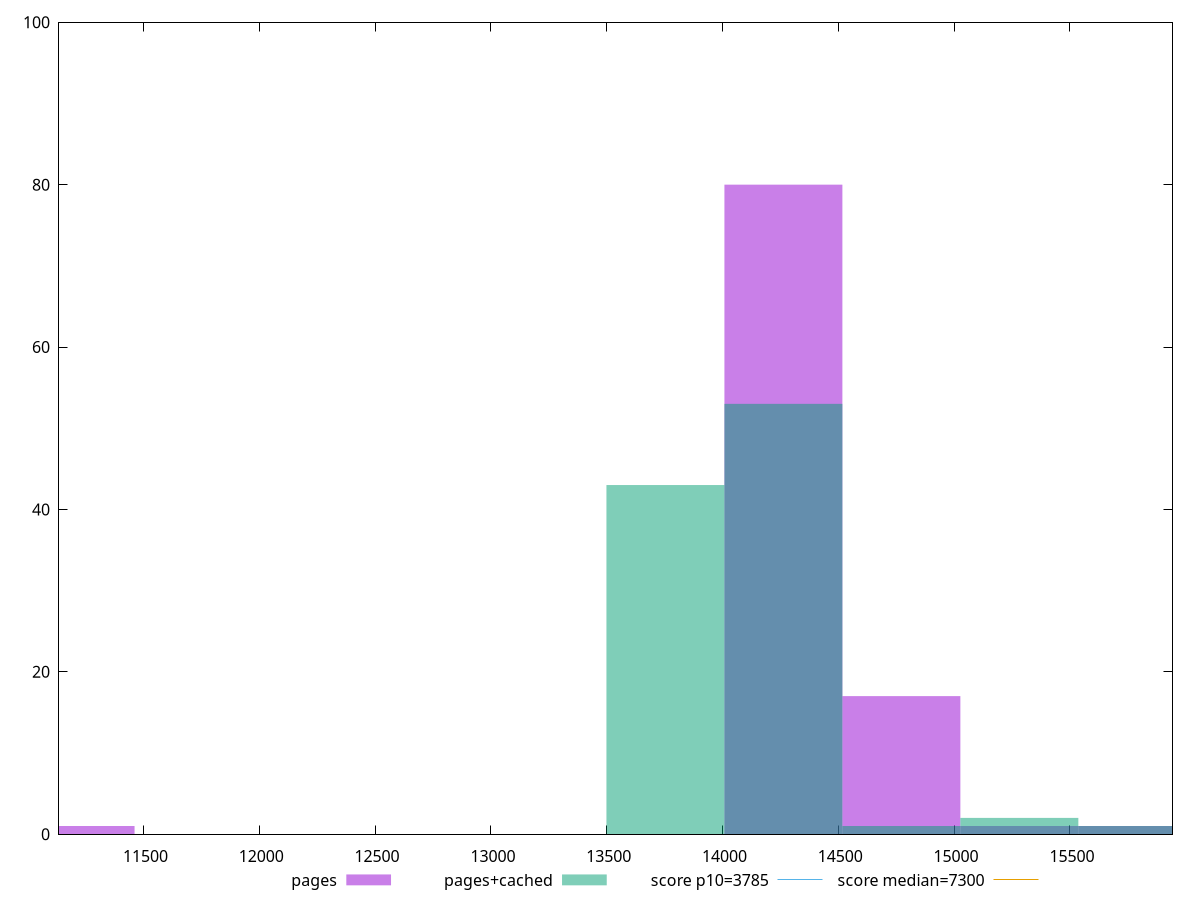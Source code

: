 reset

$pages <<EOF
15281.78568913201 1
15791.178545436409 1
14262.99997652321 80
14772.392832827609 17
11206.642838696807 1
EOF

$pagesCached <<EOF
15791.178545436409 1
15281.78568913201 2
14262.99997652321 53
14772.392832827609 1
13753.607120218809 43
EOF

set key outside below
set boxwidth 509.3928563044003
set xrange [11135.137999999999:15943.059000000001]
set yrange [0:100]
set trange [0:100]
set style fill transparent solid 0.5 noborder

set parametric
set terminal svg size 640, 500 enhanced background rgb 'white'
set output "report_00017_2021-02-10T15-08-03.406Z/interactive/comparison/histogram/0_vs_1.svg"

plot $pages title "pages" with boxes, \
     $pagesCached title "pages+cached" with boxes, \
     3785,t title "score p10=3785", \
     7300,t title "score median=7300"

reset
